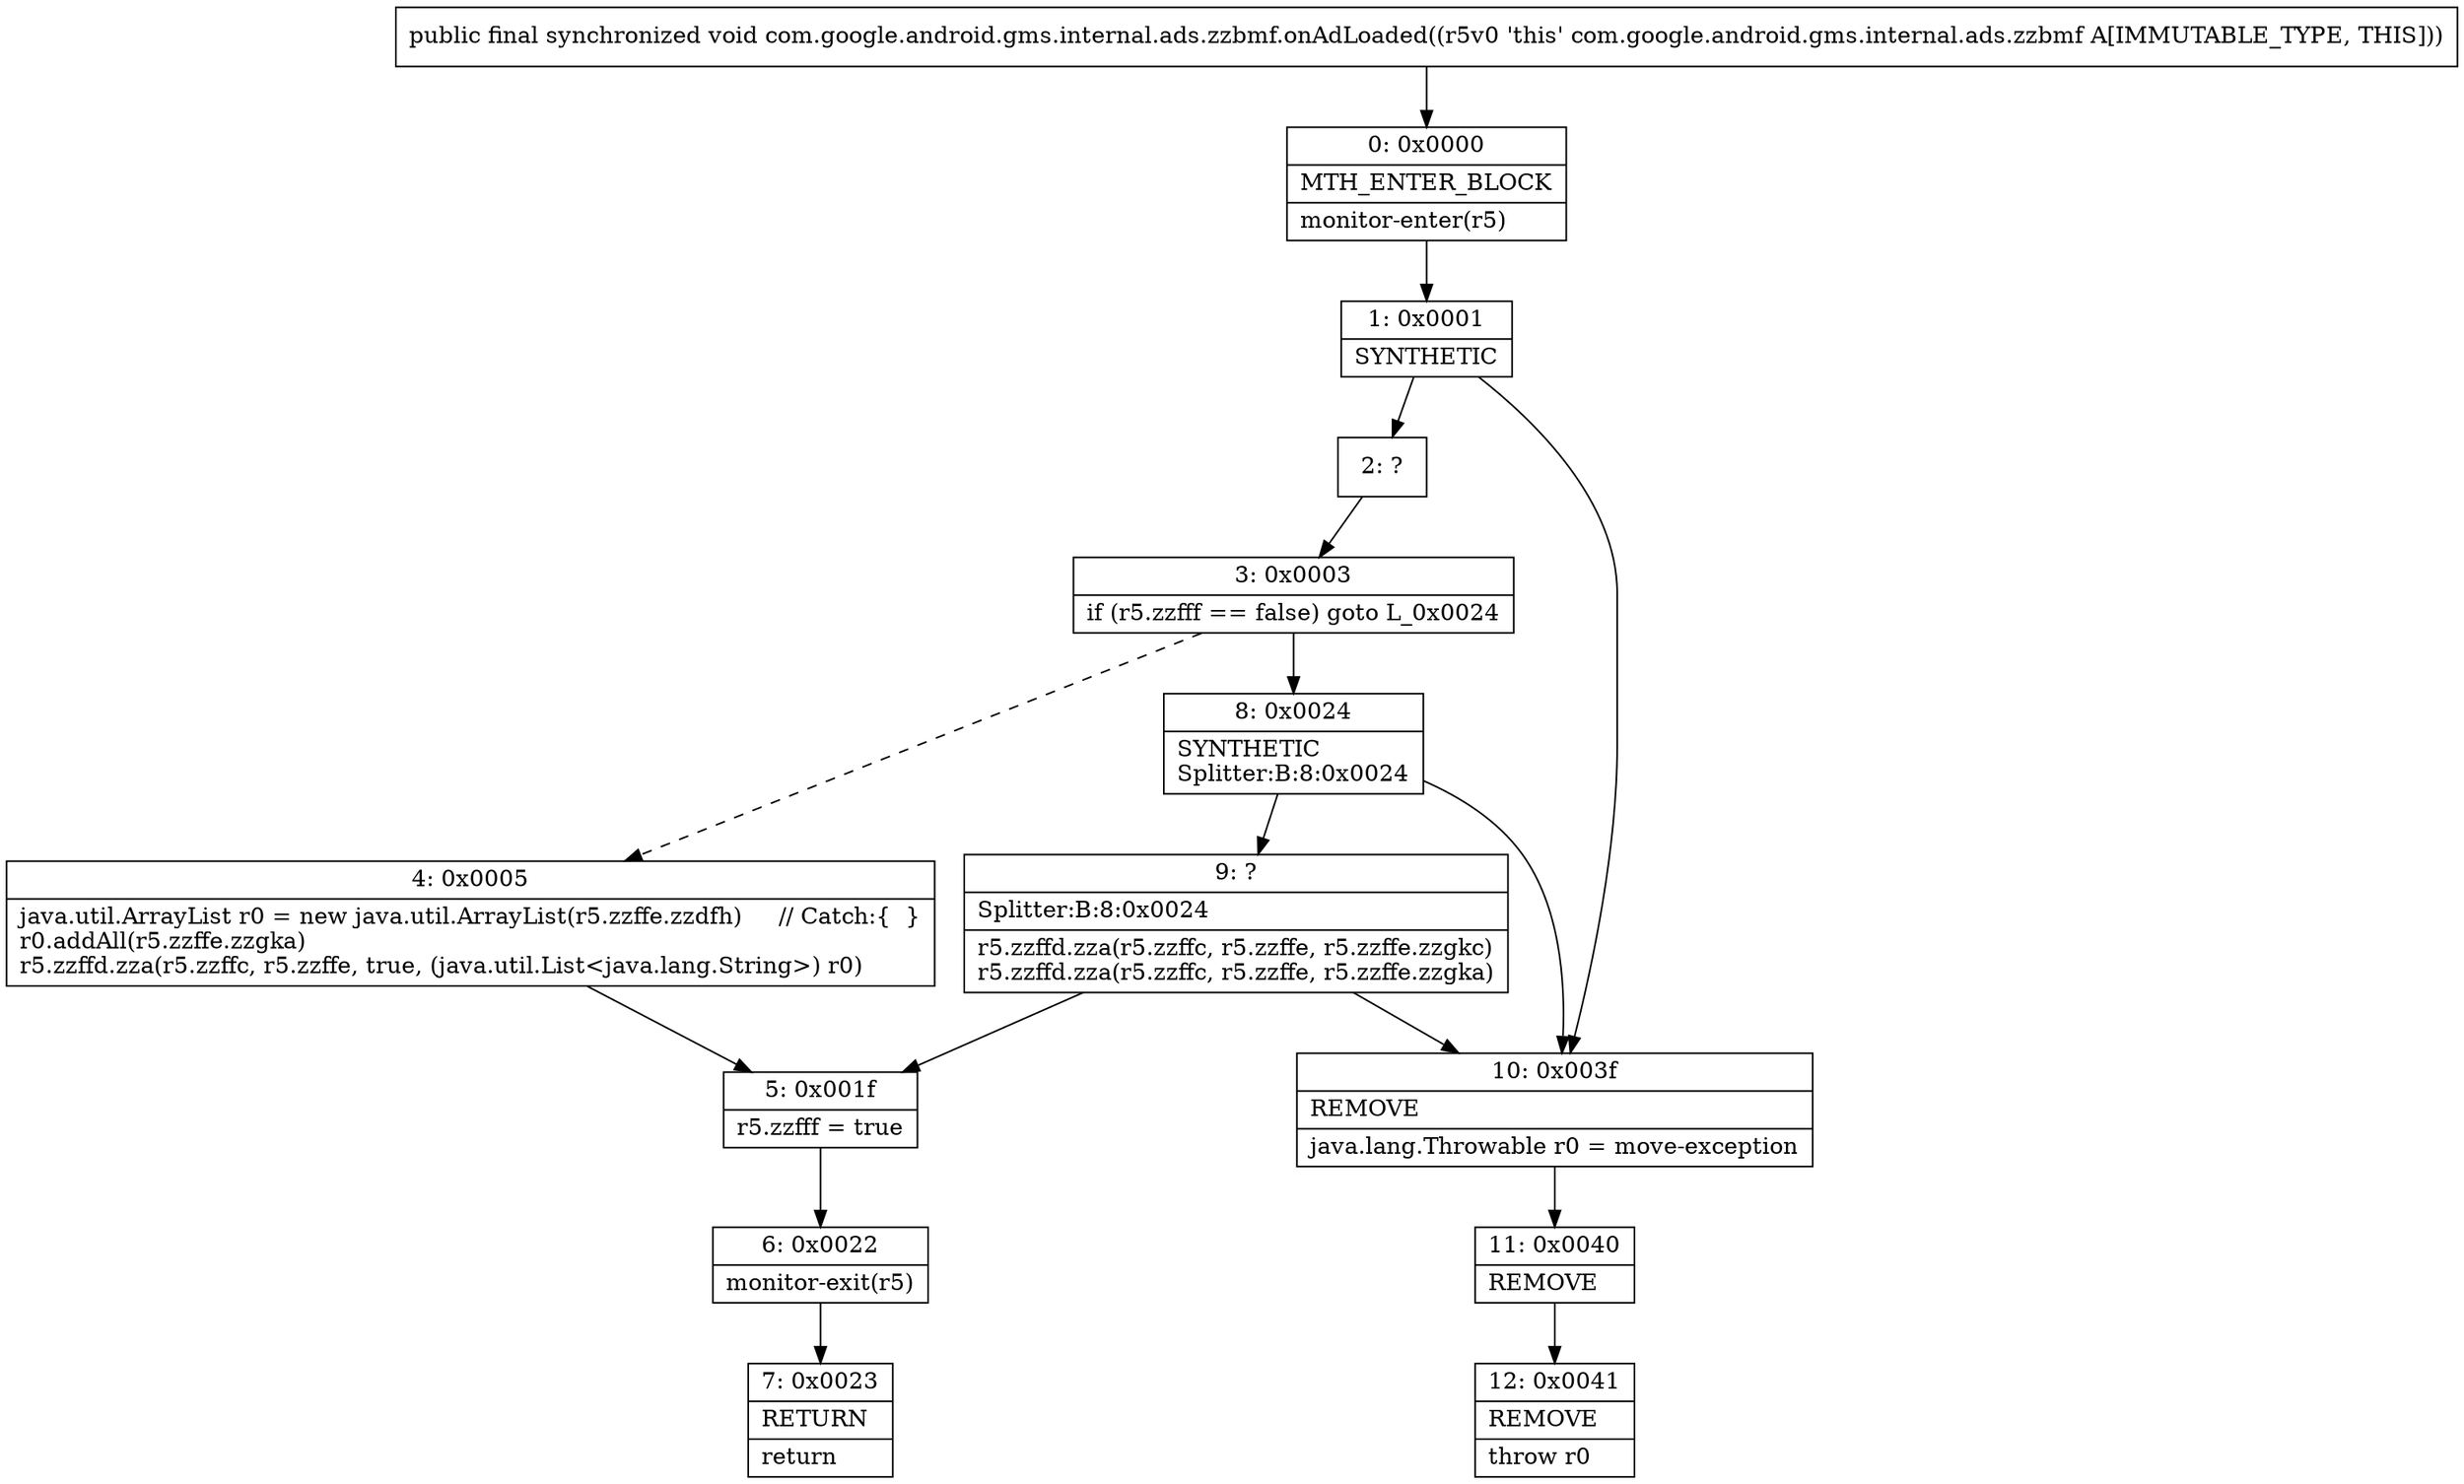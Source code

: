 digraph "CFG forcom.google.android.gms.internal.ads.zzbmf.onAdLoaded()V" {
Node_0 [shape=record,label="{0\:\ 0x0000|MTH_ENTER_BLOCK\l|monitor\-enter(r5)\l}"];
Node_1 [shape=record,label="{1\:\ 0x0001|SYNTHETIC\l}"];
Node_2 [shape=record,label="{2\:\ ?}"];
Node_3 [shape=record,label="{3\:\ 0x0003|if (r5.zzfff == false) goto L_0x0024\l}"];
Node_4 [shape=record,label="{4\:\ 0x0005|java.util.ArrayList r0 = new java.util.ArrayList(r5.zzffe.zzdfh)     \/\/ Catch:\{  \}\lr0.addAll(r5.zzffe.zzgka)\lr5.zzffd.zza(r5.zzffc, r5.zzffe, true, (java.util.List\<java.lang.String\>) r0)\l}"];
Node_5 [shape=record,label="{5\:\ 0x001f|r5.zzfff = true\l}"];
Node_6 [shape=record,label="{6\:\ 0x0022|monitor\-exit(r5)\l}"];
Node_7 [shape=record,label="{7\:\ 0x0023|RETURN\l|return\l}"];
Node_8 [shape=record,label="{8\:\ 0x0024|SYNTHETIC\lSplitter:B:8:0x0024\l}"];
Node_9 [shape=record,label="{9\:\ ?|Splitter:B:8:0x0024\l|r5.zzffd.zza(r5.zzffc, r5.zzffe, r5.zzffe.zzgkc)\lr5.zzffd.zza(r5.zzffc, r5.zzffe, r5.zzffe.zzgka)\l}"];
Node_10 [shape=record,label="{10\:\ 0x003f|REMOVE\l|java.lang.Throwable r0 = move\-exception\l}"];
Node_11 [shape=record,label="{11\:\ 0x0040|REMOVE\l}"];
Node_12 [shape=record,label="{12\:\ 0x0041|REMOVE\l|throw r0\l}"];
MethodNode[shape=record,label="{public final synchronized void com.google.android.gms.internal.ads.zzbmf.onAdLoaded((r5v0 'this' com.google.android.gms.internal.ads.zzbmf A[IMMUTABLE_TYPE, THIS])) }"];
MethodNode -> Node_0;
Node_0 -> Node_1;
Node_1 -> Node_2;
Node_1 -> Node_10;
Node_2 -> Node_3;
Node_3 -> Node_4[style=dashed];
Node_3 -> Node_8;
Node_4 -> Node_5;
Node_5 -> Node_6;
Node_6 -> Node_7;
Node_8 -> Node_9;
Node_8 -> Node_10;
Node_9 -> Node_10;
Node_9 -> Node_5;
Node_10 -> Node_11;
Node_11 -> Node_12;
}

